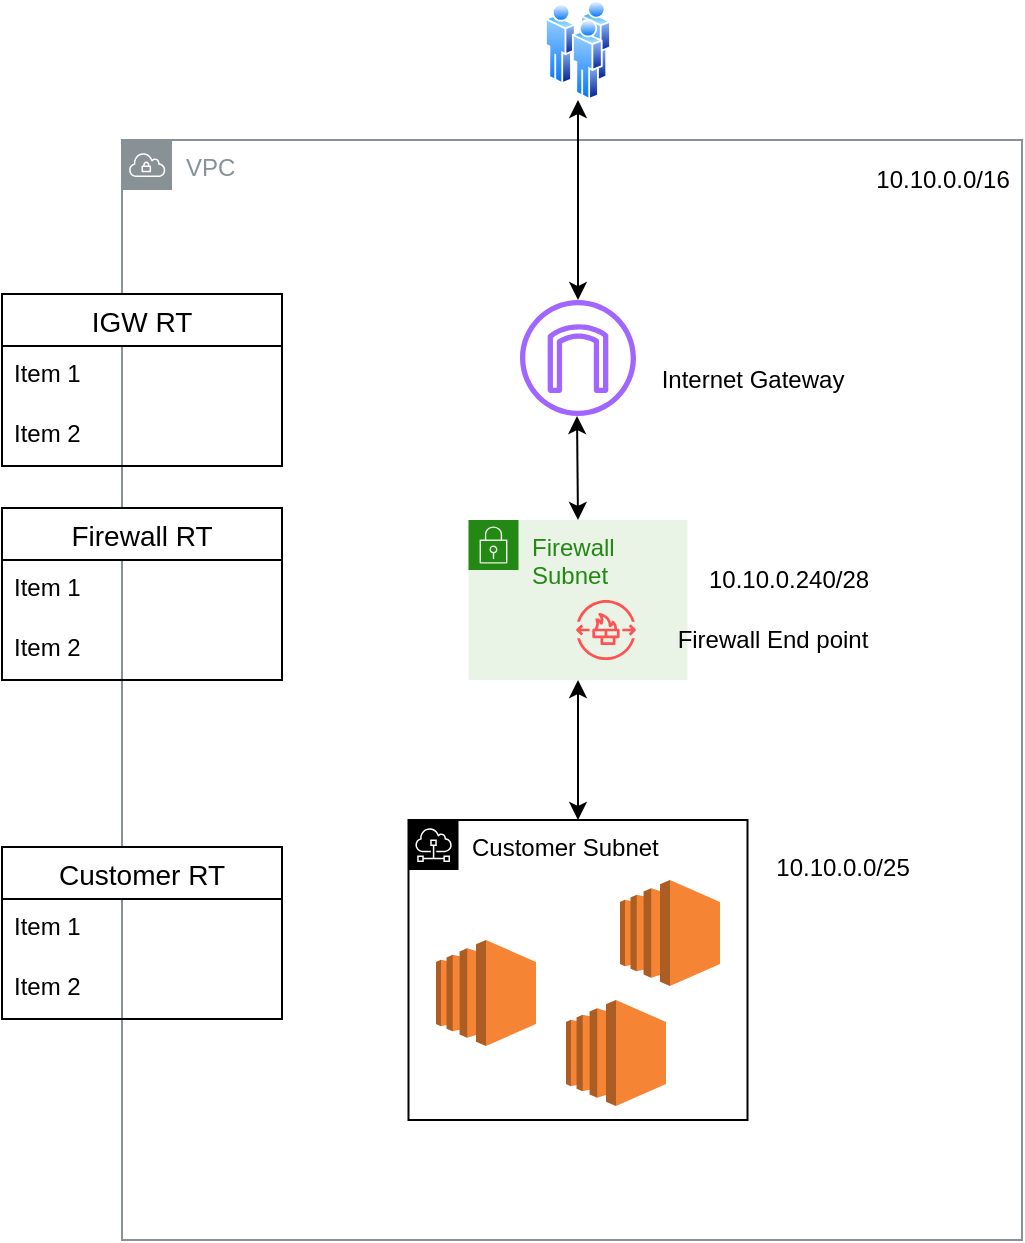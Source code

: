 <mxfile version="15.5.2" type="github">
  <diagram id="Gp0GpJyLfUKRYIFimh9d" name="Page-1">
    <mxGraphModel dx="868" dy="484" grid="1" gridSize="10" guides="1" tooltips="1" connect="1" arrows="1" fold="1" page="1" pageScale="1" pageWidth="850" pageHeight="1100" math="0" shadow="0">
      <root>
        <mxCell id="0" />
        <mxCell id="1" parent="0" />
        <mxCell id="jjy9H3VErHNOA_m6Dxca-42" value="VPC" style="sketch=0;outlineConnect=0;gradientColor=none;html=1;whiteSpace=wrap;fontSize=12;fontStyle=0;shape=mxgraph.aws4.group;grIcon=mxgraph.aws4.group_vpc;strokeColor=#879196;fillColor=none;verticalAlign=top;align=left;spacingLeft=30;fontColor=#879196;dashed=0;" vertex="1" parent="1">
          <mxGeometry x="210" y="90" width="450" height="550" as="geometry" />
        </mxCell>
        <mxCell id="jjy9H3VErHNOA_m6Dxca-1" value="" style="aspect=fixed;perimeter=ellipsePerimeter;html=1;align=center;shadow=0;dashed=0;spacingTop=3;image;image=img/lib/active_directory/users.svg;" vertex="1" parent="1">
          <mxGeometry x="421.5" y="20" width="33" height="50" as="geometry" />
        </mxCell>
        <mxCell id="jjy9H3VErHNOA_m6Dxca-4" value="Firewall Subnet" style="points=[[0,0],[0.25,0],[0.5,0],[0.75,0],[1,0],[1,0.25],[1,0.5],[1,0.75],[1,1],[0.75,1],[0.5,1],[0.25,1],[0,1],[0,0.75],[0,0.5],[0,0.25]];outlineConnect=0;gradientColor=none;html=1;whiteSpace=wrap;fontSize=12;fontStyle=0;shape=mxgraph.aws4.group;grIcon=mxgraph.aws4.group_security_group;grStroke=0;strokeColor=#248814;fillColor=#E9F3E6;verticalAlign=top;align=left;spacingLeft=30;fontColor=#248814;dashed=0;" vertex="1" parent="1">
          <mxGeometry x="383.25" y="280" width="109.5" height="80" as="geometry" />
        </mxCell>
        <mxCell id="jjy9H3VErHNOA_m6Dxca-2" value="" style="sketch=0;outlineConnect=0;fontColor=#232F3E;gradientColor=none;fillColor=#A166FF;strokeColor=none;dashed=0;verticalLabelPosition=bottom;verticalAlign=top;align=center;html=1;fontSize=12;fontStyle=0;aspect=fixed;pointerEvents=1;shape=mxgraph.aws4.internet_gateway;" vertex="1" parent="1">
          <mxGeometry x="409" y="170" width="58" height="58" as="geometry" />
        </mxCell>
        <mxCell id="jjy9H3VErHNOA_m6Dxca-5" value="&lt;font color=&quot;#000000&quot;&gt;Customer Subnet&lt;/font&gt;" style="sketch=0;outlineConnect=0;gradientColor=none;html=1;whiteSpace=wrap;fontSize=12;fontStyle=0;shape=mxgraph.aws4.group;grIcon=mxgraph.aws4.group_subnet;strokeColor=#000000;fillColor=none;verticalAlign=top;align=left;spacingLeft=30;fontColor=#E8E8E8;dashed=0;" vertex="1" parent="1">
          <mxGeometry x="353.25" y="430" width="169.5" height="150" as="geometry" />
        </mxCell>
        <mxCell id="jjy9H3VErHNOA_m6Dxca-6" value="Internet Gateway" style="text;html=1;align=center;verticalAlign=middle;resizable=0;points=[];autosize=1;strokeColor=none;fillColor=none;fontColor=#000000;" vertex="1" parent="1">
          <mxGeometry x="470" y="200" width="110" height="20" as="geometry" />
        </mxCell>
        <mxCell id="jjy9H3VErHNOA_m6Dxca-7" value="" style="outlineConnect=0;dashed=0;verticalLabelPosition=bottom;verticalAlign=top;align=center;html=1;shape=mxgraph.aws3.ec2;fillColor=#F58534;gradientColor=none;fontColor=#000000;strokeColor=#000000;" vertex="1" parent="1">
          <mxGeometry x="367" y="490" width="50" height="53" as="geometry" />
        </mxCell>
        <mxCell id="jjy9H3VErHNOA_m6Dxca-8" value="" style="outlineConnect=0;dashed=0;verticalLabelPosition=bottom;verticalAlign=top;align=center;html=1;shape=mxgraph.aws3.ec2;fillColor=#F58534;gradientColor=none;fontColor=#000000;strokeColor=#000000;" vertex="1" parent="1">
          <mxGeometry x="432" y="520" width="50" height="53" as="geometry" />
        </mxCell>
        <mxCell id="jjy9H3VErHNOA_m6Dxca-9" value="" style="outlineConnect=0;dashed=0;verticalLabelPosition=bottom;verticalAlign=top;align=center;html=1;shape=mxgraph.aws3.ec2;fillColor=#F58534;gradientColor=none;fontColor=#000000;strokeColor=#000000;" vertex="1" parent="1">
          <mxGeometry x="459" y="460" width="50" height="53" as="geometry" />
        </mxCell>
        <mxCell id="jjy9H3VErHNOA_m6Dxca-15" value="" style="endArrow=classic;startArrow=classic;html=1;rounded=0;fontColor=#000000;entryX=0.5;entryY=1;entryDx=0;entryDy=0;" edge="1" parent="1" source="jjy9H3VErHNOA_m6Dxca-2" target="jjy9H3VErHNOA_m6Dxca-1">
          <mxGeometry width="50" height="50" relative="1" as="geometry">
            <mxPoint x="404.5" y="150" as="sourcePoint" />
            <mxPoint x="438" y="80" as="targetPoint" />
          </mxGeometry>
        </mxCell>
        <mxCell id="jjy9H3VErHNOA_m6Dxca-16" value="" style="endArrow=classic;startArrow=classic;html=1;rounded=0;fontColor=#000000;entryX=0.5;entryY=1;entryDx=0;entryDy=0;" edge="1" parent="1">
          <mxGeometry width="50" height="50" relative="1" as="geometry">
            <mxPoint x="438" y="280" as="sourcePoint" />
            <mxPoint x="437.5" y="228" as="targetPoint" />
          </mxGeometry>
        </mxCell>
        <mxCell id="jjy9H3VErHNOA_m6Dxca-17" value="" style="endArrow=classic;startArrow=classic;html=1;rounded=0;fontColor=#000000;exitX=0.5;exitY=1;exitDx=0;exitDy=0;" edge="1" parent="1" source="jjy9H3VErHNOA_m6Dxca-4" target="jjy9H3VErHNOA_m6Dxca-5">
          <mxGeometry width="50" height="50" relative="1" as="geometry">
            <mxPoint x="448" y="290" as="sourcePoint" />
            <mxPoint x="460" y="390" as="targetPoint" />
          </mxGeometry>
        </mxCell>
        <mxCell id="jjy9H3VErHNOA_m6Dxca-31" value="Customer RT" style="swimlane;fontStyle=0;childLayout=stackLayout;horizontal=1;startSize=26;horizontalStack=0;resizeParent=1;resizeParentMax=0;resizeLast=0;collapsible=1;marginBottom=0;align=center;fontSize=14;fontColor=#000000;strokeColor=#000000;" vertex="1" parent="1">
          <mxGeometry x="150" y="443.5" width="140" height="86" as="geometry" />
        </mxCell>
        <mxCell id="jjy9H3VErHNOA_m6Dxca-32" value="Item 1" style="text;strokeColor=none;fillColor=none;spacingLeft=4;spacingRight=4;overflow=hidden;rotatable=0;points=[[0,0.5],[1,0.5]];portConstraint=eastwest;fontSize=12;fontColor=#000000;" vertex="1" parent="jjy9H3VErHNOA_m6Dxca-31">
          <mxGeometry y="26" width="140" height="30" as="geometry" />
        </mxCell>
        <mxCell id="jjy9H3VErHNOA_m6Dxca-33" value="Item 2" style="text;strokeColor=none;fillColor=none;spacingLeft=4;spacingRight=4;overflow=hidden;rotatable=0;points=[[0,0.5],[1,0.5]];portConstraint=eastwest;fontSize=12;fontColor=#000000;" vertex="1" parent="jjy9H3VErHNOA_m6Dxca-31">
          <mxGeometry y="56" width="140" height="30" as="geometry" />
        </mxCell>
        <mxCell id="jjy9H3VErHNOA_m6Dxca-36" value="Firewall RT" style="swimlane;fontStyle=0;childLayout=stackLayout;horizontal=1;startSize=26;horizontalStack=0;resizeParent=1;resizeParentMax=0;resizeLast=0;collapsible=1;marginBottom=0;align=center;fontSize=14;fontColor=#000000;strokeColor=#000000;" vertex="1" parent="1">
          <mxGeometry x="150" y="274" width="140" height="86" as="geometry" />
        </mxCell>
        <mxCell id="jjy9H3VErHNOA_m6Dxca-37" value="Item 1" style="text;strokeColor=none;fillColor=none;spacingLeft=4;spacingRight=4;overflow=hidden;rotatable=0;points=[[0,0.5],[1,0.5]];portConstraint=eastwest;fontSize=12;fontColor=#000000;" vertex="1" parent="jjy9H3VErHNOA_m6Dxca-36">
          <mxGeometry y="26" width="140" height="30" as="geometry" />
        </mxCell>
        <mxCell id="jjy9H3VErHNOA_m6Dxca-38" value="Item 2" style="text;strokeColor=none;fillColor=none;spacingLeft=4;spacingRight=4;overflow=hidden;rotatable=0;points=[[0,0.5],[1,0.5]];portConstraint=eastwest;fontSize=12;fontColor=#000000;" vertex="1" parent="jjy9H3VErHNOA_m6Dxca-36">
          <mxGeometry y="56" width="140" height="30" as="geometry" />
        </mxCell>
        <mxCell id="jjy9H3VErHNOA_m6Dxca-39" value="IGW RT" style="swimlane;fontStyle=0;childLayout=stackLayout;horizontal=1;startSize=26;horizontalStack=0;resizeParent=1;resizeParentMax=0;resizeLast=0;collapsible=1;marginBottom=0;align=center;fontSize=14;fontColor=#000000;strokeColor=#000000;" vertex="1" parent="1">
          <mxGeometry x="150" y="167" width="140" height="86" as="geometry" />
        </mxCell>
        <mxCell id="jjy9H3VErHNOA_m6Dxca-40" value="Item 1" style="text;strokeColor=none;fillColor=none;spacingLeft=4;spacingRight=4;overflow=hidden;rotatable=0;points=[[0,0.5],[1,0.5]];portConstraint=eastwest;fontSize=12;fontColor=#000000;" vertex="1" parent="jjy9H3VErHNOA_m6Dxca-39">
          <mxGeometry y="26" width="140" height="30" as="geometry" />
        </mxCell>
        <mxCell id="jjy9H3VErHNOA_m6Dxca-41" value="Item 2" style="text;strokeColor=none;fillColor=none;spacingLeft=4;spacingRight=4;overflow=hidden;rotatable=0;points=[[0,0.5],[1,0.5]];portConstraint=eastwest;fontSize=12;fontColor=#000000;" vertex="1" parent="jjy9H3VErHNOA_m6Dxca-39">
          <mxGeometry y="56" width="140" height="30" as="geometry" />
        </mxCell>
        <mxCell id="jjy9H3VErHNOA_m6Dxca-43" value="10.10.0.0/16" style="text;html=1;align=center;verticalAlign=middle;resizable=0;points=[];autosize=1;strokeColor=none;fillColor=none;fontColor=#000000;" vertex="1" parent="1">
          <mxGeometry x="580" y="100" width="80" height="20" as="geometry" />
        </mxCell>
        <mxCell id="jjy9H3VErHNOA_m6Dxca-44" value="10.10.0.0/25" style="text;html=1;align=center;verticalAlign=middle;resizable=0;points=[];autosize=1;strokeColor=none;fillColor=none;fontColor=#000000;" vertex="1" parent="1">
          <mxGeometry x="530" y="443.5" width="80" height="20" as="geometry" />
        </mxCell>
        <mxCell id="jjy9H3VErHNOA_m6Dxca-45" value="10.10.0.240/28" style="text;html=1;align=center;verticalAlign=middle;resizable=0;points=[];autosize=1;strokeColor=none;fillColor=none;fontColor=#000000;" vertex="1" parent="1">
          <mxGeometry x="492.75" y="300" width="100" height="20" as="geometry" />
        </mxCell>
        <mxCell id="jjy9H3VErHNOA_m6Dxca-46" value="" style="sketch=0;outlineConnect=0;fontColor=#232F3E;gradientColor=none;fillColor=#FF5252;strokeColor=none;dashed=0;verticalLabelPosition=bottom;verticalAlign=top;align=center;html=1;fontSize=12;fontStyle=0;aspect=fixed;pointerEvents=1;shape=mxgraph.aws4.network_firewall_endpoints;" vertex="1" parent="1">
          <mxGeometry x="437" y="320" width="30" height="30" as="geometry" />
        </mxCell>
        <mxCell id="jjy9H3VErHNOA_m6Dxca-48" value="Firewall End point" style="text;html=1;align=center;verticalAlign=middle;resizable=0;points=[];autosize=1;strokeColor=none;fillColor=none;fontColor=#000000;" vertex="1" parent="1">
          <mxGeometry x="480" y="330" width="110" height="20" as="geometry" />
        </mxCell>
      </root>
    </mxGraphModel>
  </diagram>
</mxfile>
